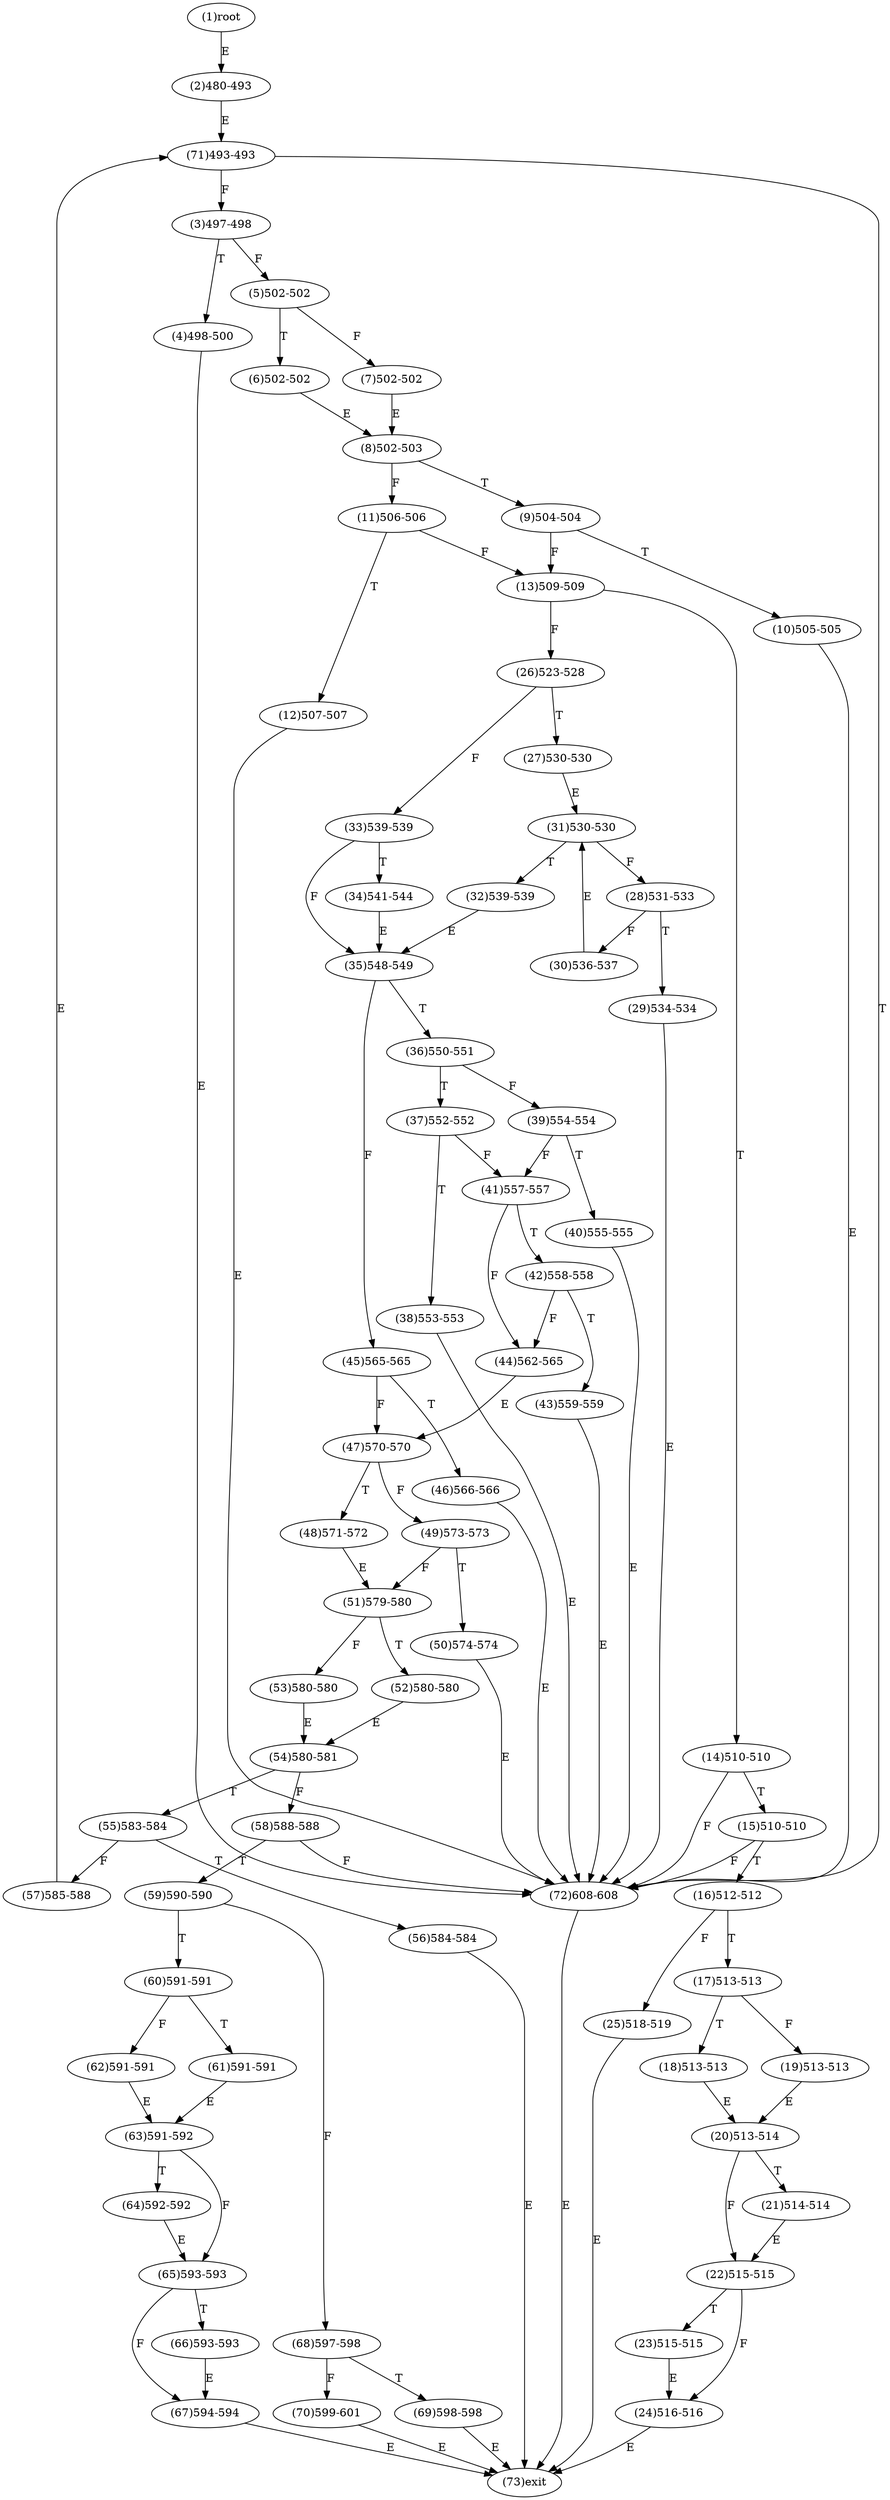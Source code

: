 digraph "" { 
1[ label="(1)root"];
2[ label="(2)480-493"];
3[ label="(3)497-498"];
4[ label="(4)498-500"];
5[ label="(5)502-502"];
6[ label="(6)502-502"];
7[ label="(7)502-502"];
8[ label="(8)502-503"];
9[ label="(9)504-504"];
10[ label="(10)505-505"];
11[ label="(11)506-506"];
12[ label="(12)507-507"];
13[ label="(13)509-509"];
14[ label="(14)510-510"];
15[ label="(15)510-510"];
17[ label="(17)513-513"];
16[ label="(16)512-512"];
19[ label="(19)513-513"];
18[ label="(18)513-513"];
21[ label="(21)514-514"];
20[ label="(20)513-514"];
23[ label="(23)515-515"];
22[ label="(22)515-515"];
25[ label="(25)518-519"];
24[ label="(24)516-516"];
27[ label="(27)530-530"];
26[ label="(26)523-528"];
29[ label="(29)534-534"];
28[ label="(28)531-533"];
31[ label="(31)530-530"];
30[ label="(30)536-537"];
34[ label="(34)541-544"];
35[ label="(35)548-549"];
32[ label="(32)539-539"];
33[ label="(33)539-539"];
38[ label="(38)553-553"];
39[ label="(39)554-554"];
36[ label="(36)550-551"];
37[ label="(37)552-552"];
42[ label="(42)558-558"];
43[ label="(43)559-559"];
40[ label="(40)555-555"];
41[ label="(41)557-557"];
46[ label="(46)566-566"];
47[ label="(47)570-570"];
44[ label="(44)562-565"];
45[ label="(45)565-565"];
51[ label="(51)579-580"];
50[ label="(50)574-574"];
49[ label="(49)573-573"];
48[ label="(48)571-572"];
55[ label="(55)583-584"];
54[ label="(54)580-581"];
53[ label="(53)580-580"];
52[ label="(52)580-580"];
59[ label="(59)590-590"];
58[ label="(58)588-588"];
57[ label="(57)585-588"];
56[ label="(56)584-584"];
63[ label="(63)591-592"];
62[ label="(62)591-591"];
61[ label="(61)591-591"];
60[ label="(60)591-591"];
68[ label="(68)597-598"];
69[ label="(69)598-598"];
70[ label="(70)599-601"];
71[ label="(71)493-493"];
64[ label="(64)592-592"];
65[ label="(65)593-593"];
66[ label="(66)593-593"];
67[ label="(67)594-594"];
72[ label="(72)608-608"];
73[ label="(73)exit"];
1->2[ label="E"];
2->71[ label="E"];
3->5[ label="F"];
3->4[ label="T"];
4->72[ label="E"];
5->7[ label="F"];
5->6[ label="T"];
6->8[ label="E"];
7->8[ label="E"];
8->11[ label="F"];
8->9[ label="T"];
9->13[ label="F"];
9->10[ label="T"];
10->72[ label="E"];
11->13[ label="F"];
11->12[ label="T"];
12->72[ label="E"];
13->26[ label="F"];
13->14[ label="T"];
14->72[ label="F"];
14->15[ label="T"];
15->72[ label="F"];
15->16[ label="T"];
16->25[ label="F"];
16->17[ label="T"];
17->19[ label="F"];
17->18[ label="T"];
18->20[ label="E"];
19->20[ label="E"];
20->22[ label="F"];
20->21[ label="T"];
21->22[ label="E"];
22->24[ label="F"];
22->23[ label="T"];
23->24[ label="E"];
24->73[ label="E"];
25->73[ label="E"];
26->33[ label="F"];
26->27[ label="T"];
27->31[ label="E"];
28->30[ label="F"];
28->29[ label="T"];
29->72[ label="E"];
30->31[ label="E"];
31->28[ label="F"];
31->32[ label="T"];
32->35[ label="E"];
33->35[ label="F"];
33->34[ label="T"];
34->35[ label="E"];
35->45[ label="F"];
35->36[ label="T"];
36->39[ label="F"];
36->37[ label="T"];
37->41[ label="F"];
37->38[ label="T"];
38->72[ label="E"];
39->41[ label="F"];
39->40[ label="T"];
40->72[ label="E"];
41->44[ label="F"];
41->42[ label="T"];
42->44[ label="F"];
42->43[ label="T"];
43->72[ label="E"];
44->47[ label="E"];
45->47[ label="F"];
45->46[ label="T"];
46->72[ label="E"];
47->49[ label="F"];
47->48[ label="T"];
48->51[ label="E"];
49->51[ label="F"];
49->50[ label="T"];
50->72[ label="E"];
51->53[ label="F"];
51->52[ label="T"];
52->54[ label="E"];
53->54[ label="E"];
54->58[ label="F"];
54->55[ label="T"];
55->57[ label="F"];
55->56[ label="T"];
56->73[ label="E"];
57->71[ label="E"];
58->72[ label="F"];
58->59[ label="T"];
59->68[ label="F"];
59->60[ label="T"];
60->62[ label="F"];
60->61[ label="T"];
61->63[ label="E"];
62->63[ label="E"];
63->65[ label="F"];
63->64[ label="T"];
64->65[ label="E"];
65->67[ label="F"];
65->66[ label="T"];
66->67[ label="E"];
67->73[ label="E"];
68->70[ label="F"];
68->69[ label="T"];
69->73[ label="E"];
70->73[ label="E"];
71->3[ label="F"];
71->72[ label="T"];
72->73[ label="E"];
}